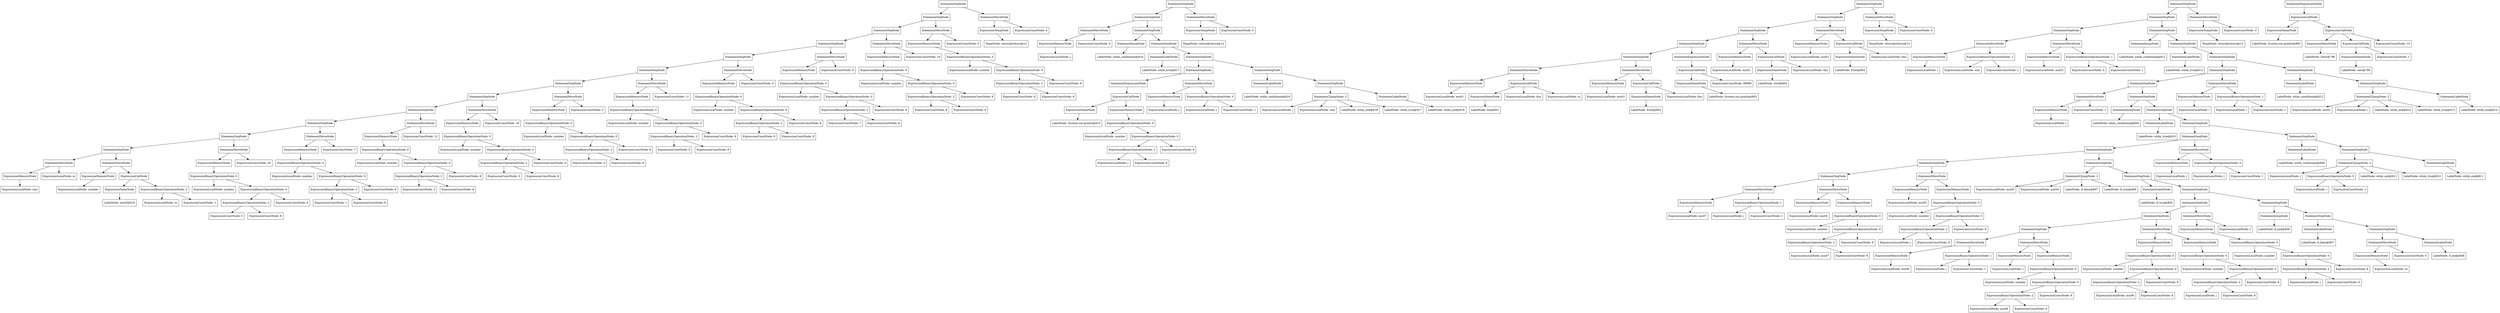 digraph BubbleSort {
"0x6030000d2f70" [label="StatementSeqNode" shape=box]
"0x6030000d2ee0" [label="StatementSeqNode" shape=box]
"0x6030000d2df0" [label="StatementSeqNode" shape=box]
"0x6030000d2d00" [label="StatementSeqNode" shape=box]
"0x6030000d2c10" [label="StatementSeqNode" shape=box]
"0x6030000d2b20" [label="StatementSeqNode" shape=box]
"0x6030000d2a30" [label="StatementSeqNode" shape=box]
"0x6030000d2940" [label="StatementSeqNode" shape=box]
"0x6030000d2850" [label="StatementSeqNode" shape=box]
"0x6030000d2760" [label="StatementSeqNode" shape=box]
"0x6030000d2670" [label="StatementSeqNode" shape=box]
"0x6030000d2580" [label="StatementSeqNode" shape=box]
"0x6030000d24f0" [label="StatementMoveNode" shape=box]
"0x6020000548f0" [label="ExpressionMemoryNode" shape=box]
"0x6040000b3e10" [label="ExpressionLocalNode: size" shape=box]
"0x6020000548f0" -> "0x6040000b3e10"
"0x6030000d24f0" -> "0x6020000548f0"
"0x6040000b3dd0" [label="ExpressionLocalNode: sz" shape=box]
"0x6030000d24f0" -> "0x6040000b3dd0"
"0x6030000d2580" -> "0x6030000d24f0"
"0x6030000d2550" [label="StatementMoveNode" shape=box]
"0x6020000549f0" [label="ExpressionMemoryNode" shape=box]
"0x6040000b3f10" [label="ExpressionLocalNode: number" shape=box]
"0x6020000549f0" -> "0x6040000b3f10"
"0x6030000d2550" -> "0x6020000549f0"
"0x6040000b3e90" [label="ExpressionCallNode" shape=box]
"0x602000054930" [label="ExpressionNameNode" shape=box]
"0x6040000b3e50" [label="LabelNode: new[]@819" shape=box]
"0x602000054930" -> "0x6040000b3e50"
"0x6040000b3e90" -> "0x602000054930"
"0x6030000d2520" [label="ExpressionBinaryOperationNode: 2" shape=box]
"0x6040000b3ed0" [label="ExpressionLocalNode: sz" shape=box]
"0x6030000d2520" -> "0x6040000b3ed0"
"0x602000054970" [label="ExpressionConstNode: 1" shape=box]
"0x6030000d2520" -> "0x602000054970"
"0x6040000b3e90" -> "0x6030000d2520"
"0x6030000d2550" -> "0x6040000b3e90"
"0x6030000d2580" -> "0x6030000d2550"
"0x6030000d2670" -> "0x6030000d2580"
"0x6030000d2640" [label="StatementMoveNode" shape=box]
"0x602000054b30" [label="ExpressionMemoryNode" shape=box]
"0x6030000d2610" [label="ExpressionBinaryOperationNode: 0" shape=box]
"0x6040000b3f50" [label="ExpressionLocalNode: number" shape=box]
"0x6030000d2610" -> "0x6040000b3f50"
"0x6030000d25e0" [label="ExpressionBinaryOperationNode: 0" shape=box]
"0x6030000d25b0" [label="ExpressionBinaryOperationNode: 2" shape=box]
"0x602000054ad0" [label="ExpressionConstNode: 0" shape=box]
"0x6030000d25b0" -> "0x602000054ad0"
"0x602000054b10" [label="ExpressionConstNode: 8" shape=box]
"0x6030000d25b0" -> "0x602000054b10"
"0x6030000d25e0" -> "0x6030000d25b0"
"0x602000054af0" [label="ExpressionConstNode: 8" shape=box]
"0x6030000d25e0" -> "0x602000054af0"
"0x6030000d2610" -> "0x6030000d25e0"
"0x602000054b30" -> "0x6030000d2610"
"0x6030000d2640" -> "0x602000054b30"
"0x602000054a70" [label="ExpressionConstNode: 20" shape=box]
"0x6030000d2640" -> "0x602000054a70"
"0x6030000d2670" -> "0x6030000d2640"
"0x6030000d2760" -> "0x6030000d2670"
"0x6030000d2730" [label="StatementMoveNode" shape=box]
"0x602000054c70" [label="ExpressionMemoryNode" shape=box]
"0x6030000d2700" [label="ExpressionBinaryOperationNode: 0" shape=box]
"0x6040000b3f90" [label="ExpressionLocalNode: number" shape=box]
"0x6030000d2700" -> "0x6040000b3f90"
"0x6030000d26d0" [label="ExpressionBinaryOperationNode: 0" shape=box]
"0x6030000d26a0" [label="ExpressionBinaryOperationNode: 2" shape=box]
"0x602000054c10" [label="ExpressionConstNode: 1" shape=box]
"0x6030000d26a0" -> "0x602000054c10"
"0x602000054c50" [label="ExpressionConstNode: 8" shape=box]
"0x6030000d26a0" -> "0x602000054c50"
"0x6030000d26d0" -> "0x6030000d26a0"
"0x602000054c30" [label="ExpressionConstNode: 8" shape=box]
"0x6030000d26d0" -> "0x602000054c30"
"0x6030000d2700" -> "0x6030000d26d0"
"0x602000054c70" -> "0x6030000d2700"
"0x6030000d2730" -> "0x602000054c70"
"0x602000054bb0" [label="ExpressionConstNode: 7" shape=box]
"0x6030000d2730" -> "0x602000054bb0"
"0x6030000d2760" -> "0x6030000d2730"
"0x6030000d2850" -> "0x6030000d2760"
"0x6030000d2820" [label="StatementMoveNode" shape=box]
"0x602000054db0" [label="ExpressionMemoryNode" shape=box]
"0x6030000d27f0" [label="ExpressionBinaryOperationNode: 0" shape=box]
"0x6040000b3fd0" [label="ExpressionLocalNode: number" shape=box]
"0x6030000d27f0" -> "0x6040000b3fd0"
"0x6030000d27c0" [label="ExpressionBinaryOperationNode: 0" shape=box]
"0x6030000d2790" [label="ExpressionBinaryOperationNode: 2" shape=box]
"0x602000054d50" [label="ExpressionConstNode: 2" shape=box]
"0x6030000d2790" -> "0x602000054d50"
"0x602000054d90" [label="ExpressionConstNode: 8" shape=box]
"0x6030000d2790" -> "0x602000054d90"
"0x6030000d27c0" -> "0x6030000d2790"
"0x602000054d70" [label="ExpressionConstNode: 8" shape=box]
"0x6030000d27c0" -> "0x602000054d70"
"0x6030000d27f0" -> "0x6030000d27c0"
"0x602000054db0" -> "0x6030000d27f0"
"0x6030000d2820" -> "0x602000054db0"
"0x602000054cf0" [label="ExpressionConstNode: 12" shape=box]
"0x6030000d2820" -> "0x602000054cf0"
"0x6030000d2850" -> "0x6030000d2820"
"0x6030000d2940" -> "0x6030000d2850"
"0x6030000d2910" [label="StatementMoveNode" shape=box]
"0x602000054ef0" [label="ExpressionMemoryNode" shape=box]
"0x6030000d28e0" [label="ExpressionBinaryOperationNode: 0" shape=box]
"0x6040000b4010" [label="ExpressionLocalNode: number" shape=box]
"0x6030000d28e0" -> "0x6040000b4010"
"0x6030000d28b0" [label="ExpressionBinaryOperationNode: 0" shape=box]
"0x6030000d2880" [label="ExpressionBinaryOperationNode: 2" shape=box]
"0x602000054e90" [label="ExpressionConstNode: 3" shape=box]
"0x6030000d2880" -> "0x602000054e90"
"0x602000054ed0" [label="ExpressionConstNode: 8" shape=box]
"0x6030000d2880" -> "0x602000054ed0"
"0x6030000d28b0" -> "0x6030000d2880"
"0x602000054eb0" [label="ExpressionConstNode: 8" shape=box]
"0x6030000d28b0" -> "0x602000054eb0"
"0x6030000d28e0" -> "0x6030000d28b0"
"0x602000054ef0" -> "0x6030000d28e0"
"0x6030000d2910" -> "0x602000054ef0"
"0x602000054e30" [label="ExpressionConstNode: 18" shape=box]
"0x6030000d2910" -> "0x602000054e30"
"0x6030000d2940" -> "0x6030000d2910"
"0x6030000d2a30" -> "0x6030000d2940"
"0x6030000d2a00" [label="StatementMoveNode" shape=box]
"0x602000055030" [label="ExpressionMemoryNode" shape=box]
"0x6030000d29d0" [label="ExpressionBinaryOperationNode: 0" shape=box]
"0x6040000b4050" [label="ExpressionLocalNode: number" shape=box]
"0x6030000d29d0" -> "0x6040000b4050"
"0x6030000d29a0" [label="ExpressionBinaryOperationNode: 0" shape=box]
"0x6030000d2970" [label="ExpressionBinaryOperationNode: 2" shape=box]
"0x602000054fd0" [label="ExpressionConstNode: 4" shape=box]
"0x6030000d2970" -> "0x602000054fd0"
"0x602000055010" [label="ExpressionConstNode: 8" shape=box]
"0x6030000d2970" -> "0x602000055010"
"0x6030000d29a0" -> "0x6030000d2970"
"0x602000054ff0" [label="ExpressionConstNode: 8" shape=box]
"0x6030000d29a0" -> "0x602000054ff0"
"0x6030000d29d0" -> "0x6030000d29a0"
"0x602000055030" -> "0x6030000d29d0"
"0x6030000d2a00" -> "0x602000055030"
"0x602000054f70" [label="ExpressionConstNode: 2" shape=box]
"0x6030000d2a00" -> "0x602000054f70"
"0x6030000d2a30" -> "0x6030000d2a00"
"0x6030000d2b20" -> "0x6030000d2a30"
"0x6030000d2af0" [label="StatementMoveNode" shape=box]
"0x602000055170" [label="ExpressionMemoryNode" shape=box]
"0x6030000d2ac0" [label="ExpressionBinaryOperationNode: 0" shape=box]
"0x6040000b4090" [label="ExpressionLocalNode: number" shape=box]
"0x6030000d2ac0" -> "0x6040000b4090"
"0x6030000d2a90" [label="ExpressionBinaryOperationNode: 0" shape=box]
"0x6030000d2a60" [label="ExpressionBinaryOperationNode: 2" shape=box]
"0x602000055110" [label="ExpressionConstNode: 5" shape=box]
"0x6030000d2a60" -> "0x602000055110"
"0x602000055150" [label="ExpressionConstNode: 8" shape=box]
"0x6030000d2a60" -> "0x602000055150"
"0x6030000d2a90" -> "0x6030000d2a60"
"0x602000055130" [label="ExpressionConstNode: 8" shape=box]
"0x6030000d2a90" -> "0x602000055130"
"0x6030000d2ac0" -> "0x6030000d2a90"
"0x602000055170" -> "0x6030000d2ac0"
"0x6030000d2af0" -> "0x602000055170"
"0x6020000550b0" [label="ExpressionConstNode: 11" shape=box]
"0x6030000d2af0" -> "0x6020000550b0"
"0x6030000d2b20" -> "0x6030000d2af0"
"0x6030000d2c10" -> "0x6030000d2b20"
"0x6030000d2be0" [label="StatementMoveNode" shape=box]
"0x6020000552b0" [label="ExpressionMemoryNode" shape=box]
"0x6030000d2bb0" [label="ExpressionBinaryOperationNode: 0" shape=box]
"0x6040000b40d0" [label="ExpressionLocalNode: number" shape=box]
"0x6030000d2bb0" -> "0x6040000b40d0"
"0x6030000d2b80" [label="ExpressionBinaryOperationNode: 0" shape=box]
"0x6030000d2b50" [label="ExpressionBinaryOperationNode: 2" shape=box]
"0x602000055250" [label="ExpressionConstNode: 6" shape=box]
"0x6030000d2b50" -> "0x602000055250"
"0x602000055290" [label="ExpressionConstNode: 8" shape=box]
"0x6030000d2b50" -> "0x602000055290"
"0x6030000d2b80" -> "0x6030000d2b50"
"0x602000055270" [label="ExpressionConstNode: 8" shape=box]
"0x6030000d2b80" -> "0x602000055270"
"0x6030000d2bb0" -> "0x6030000d2b80"
"0x6020000552b0" -> "0x6030000d2bb0"
"0x6030000d2be0" -> "0x6020000552b0"
"0x6020000551f0" [label="ExpressionConstNode: 6" shape=box]
"0x6030000d2be0" -> "0x6020000551f0"
"0x6030000d2c10" -> "0x6030000d2be0"
"0x6030000d2d00" -> "0x6030000d2c10"
"0x6030000d2cd0" [label="StatementMoveNode" shape=box]
"0x6020000553f0" [label="ExpressionMemoryNode" shape=box]
"0x6030000d2ca0" [label="ExpressionBinaryOperationNode: 0" shape=box]
"0x6040000b4110" [label="ExpressionLocalNode: number" shape=box]
"0x6030000d2ca0" -> "0x6040000b4110"
"0x6030000d2c70" [label="ExpressionBinaryOperationNode: 0" shape=box]
"0x6030000d2c40" [label="ExpressionBinaryOperationNode: 2" shape=box]
"0x602000055390" [label="ExpressionConstNode: 7" shape=box]
"0x6030000d2c40" -> "0x602000055390"
"0x6020000553d0" [label="ExpressionConstNode: 8" shape=box]
"0x6030000d2c40" -> "0x6020000553d0"
"0x6030000d2c70" -> "0x6030000d2c40"
"0x6020000553b0" [label="ExpressionConstNode: 8" shape=box]
"0x6030000d2c70" -> "0x6020000553b0"
"0x6030000d2ca0" -> "0x6030000d2c70"
"0x6020000553f0" -> "0x6030000d2ca0"
"0x6030000d2cd0" -> "0x6020000553f0"
"0x602000055330" [label="ExpressionConstNode: 9" shape=box]
"0x6030000d2cd0" -> "0x602000055330"
"0x6030000d2d00" -> "0x6030000d2cd0"
"0x6030000d2df0" -> "0x6030000d2d00"
"0x6030000d2dc0" [label="StatementMoveNode" shape=box]
"0x602000055530" [label="ExpressionMemoryNode" shape=box]
"0x6030000d2d90" [label="ExpressionBinaryOperationNode: 0" shape=box]
"0x6040000b4150" [label="ExpressionLocalNode: number" shape=box]
"0x6030000d2d90" -> "0x6040000b4150"
"0x6030000d2d60" [label="ExpressionBinaryOperationNode: 0" shape=box]
"0x6030000d2d30" [label="ExpressionBinaryOperationNode: 2" shape=box]
"0x6020000554d0" [label="ExpressionConstNode: 8" shape=box]
"0x6030000d2d30" -> "0x6020000554d0"
"0x602000055510" [label="ExpressionConstNode: 8" shape=box]
"0x6030000d2d30" -> "0x602000055510"
"0x6030000d2d60" -> "0x6030000d2d30"
"0x6020000554f0" [label="ExpressionConstNode: 8" shape=box]
"0x6030000d2d60" -> "0x6020000554f0"
"0x6030000d2d90" -> "0x6030000d2d60"
"0x602000055530" -> "0x6030000d2d90"
"0x6030000d2dc0" -> "0x602000055530"
"0x602000055470" [label="ExpressionConstNode: 19" shape=box]
"0x6030000d2dc0" -> "0x602000055470"
"0x6030000d2df0" -> "0x6030000d2dc0"
"0x6030000d2ee0" -> "0x6030000d2df0"
"0x6030000d2eb0" [label="StatementMoveNode" shape=box]
"0x602000055670" [label="ExpressionMemoryNode" shape=box]
"0x6030000d2e80" [label="ExpressionBinaryOperationNode: 0" shape=box]
"0x6040000b4190" [label="ExpressionLocalNode: number" shape=box]
"0x6030000d2e80" -> "0x6040000b4190"
"0x6030000d2e50" [label="ExpressionBinaryOperationNode: 0" shape=box]
"0x6030000d2e20" [label="ExpressionBinaryOperationNode: 2" shape=box]
"0x602000055610" [label="ExpressionConstNode: 9" shape=box]
"0x6030000d2e20" -> "0x602000055610"
"0x602000055650" [label="ExpressionConstNode: 8" shape=box]
"0x6030000d2e20" -> "0x602000055650"
"0x6030000d2e50" -> "0x6030000d2e20"
"0x602000055630" [label="ExpressionConstNode: 8" shape=box]
"0x6030000d2e50" -> "0x602000055630"
"0x6030000d2e80" -> "0x6030000d2e50"
"0x602000055670" -> "0x6030000d2e80"
"0x6030000d2eb0" -> "0x602000055670"
"0x6020000555b0" [label="ExpressionConstNode: 5" shape=box]
"0x6030000d2eb0" -> "0x6020000555b0"
"0x6030000d2ee0" -> "0x6030000d2eb0"
"0x6030000d2f70" -> "0x6030000d2ee0"
"0x6030000d2f40" [label="StatementMoveNode" shape=box]
"0x602000055710" [label="ExpressionTempNode" shape=box]
"0x6040000b41d0" [label="TempNode: return@return@12" shape=box]
"0x602000055710" -> "0x6040000b41d0"
"0x6030000d2f40" -> "0x602000055710"
"0x6020000556f0" [label="ExpressionConstNode: 0" shape=box]
"0x6030000d2f40" -> "0x6020000556f0"
"0x6030000d2f70" -> "0x6030000d2f40"
"0x6030000d24c0" [label="StatementSeqNode" shape=box]
"0x6030000d2430" [label="StatementSeqNode" shape=box]
"0x6030000d20a0" [label="StatementMoveNode" shape=box]
"0x602000054470" [label="ExpressionMemoryNode" shape=box]
"0x6040000b3910" [label="ExpressionLocalNode: j" shape=box]
"0x602000054470" -> "0x6040000b3910"
"0x6030000d20a0" -> "0x602000054470"
"0x602000054430" [label="ExpressionConstNode: 0" shape=box]
"0x6030000d20a0" -> "0x602000054430"
"0x6030000d2430" -> "0x6030000d20a0"
"0x6030000d2340" [label="StatementSeqNode" shape=box]
"0x6020000547b0" [label="StatementJumpNode" shape=box]
"0x6040000b3b90" [label="LabelNode: while_conditional@816" shape=box]
"0x6020000547b0" -> "0x6040000b3b90"
"0x6030000d2340" -> "0x6020000547b0"
"0x6030000d2370" [label="StatementSeqNode" shape=box]
"0x602000054770" [label="StatementLabelNode" shape=box]
"0x6040000b3cd0" [label="LabelNode: while_true@817" shape=box]
"0x602000054770" -> "0x6040000b3cd0"
"0x6030000d2370" -> "0x602000054770"
"0x6030000d23a0" [label="StatementSeqNode" shape=box]
"0x6030000d2280" [label="StatementSeqNode" shape=box]
"0x6020000545f0" [label="StatementExpressionNode" shape=box]
"0x6040000b3ad0" [label="ExpressionCallNode" shape=box]
"0x6020000545b0" [label="ExpressionNameNode" shape=box]
"0x6040000b3a50" [label="LabelNode: System.out.println@815" shape=box]
"0x6020000545b0" -> "0x6040000b3a50"
"0x6040000b3ad0" -> "0x6020000545b0"
"0x602000054590" [label="ExpressionMemoryNode" shape=box]
"0x6030000d2160" [label="ExpressionBinaryOperationNode: 0" shape=box]
"0x6040000b39d0" [label="ExpressionLocalNode: number" shape=box]
"0x6030000d2160" -> "0x6040000b39d0"
"0x6030000d2130" [label="ExpressionBinaryOperationNode: 0" shape=box]
"0x6030000d2100" [label="ExpressionBinaryOperationNode: 2" shape=box]
"0x6040000b3a10" [label="ExpressionLocalNode: j" shape=box]
"0x6030000d2100" -> "0x6040000b3a10"
"0x602000054550" [label="ExpressionConstNode: 8" shape=box]
"0x6030000d2100" -> "0x602000054550"
"0x6030000d2130" -> "0x6030000d2100"
"0x602000054530" [label="ExpressionConstNode: 8" shape=box]
"0x6030000d2130" -> "0x602000054530"
"0x6030000d2160" -> "0x6030000d2130"
"0x602000054590" -> "0x6030000d2160"
"0x6040000b3ad0" -> "0x602000054590"
"0x6020000545f0" -> "0x6040000b3ad0"
"0x6030000d2280" -> "0x6020000545f0"
"0x6030000d2250" [label="StatementMoveNode" shape=box]
"0x6020000546d0" [label="ExpressionMemoryNode" shape=box]
"0x6040000b3b50" [label="ExpressionLocalNode: j" shape=box]
"0x6020000546d0" -> "0x6040000b3b50"
"0x6030000d2250" -> "0x6020000546d0"
"0x6030000d2220" [label="ExpressionBinaryOperationNode: 0" shape=box]
"0x6040000b3b10" [label="ExpressionLocalNode: j" shape=box]
"0x6030000d2220" -> "0x6040000b3b10"
"0x602000054690" [label="ExpressionConstNode: 1" shape=box]
"0x6030000d2220" -> "0x602000054690"
"0x6030000d2250" -> "0x6030000d2220"
"0x6030000d2280" -> "0x6030000d2250"
"0x6030000d23a0" -> "0x6030000d2280"
"0x6030000d23d0" [label="StatementSeqNode" shape=box]
"0x602000054750" [label="StatementLabelNode" shape=box]
"0x6040000b3c90" [label="LabelNode: while_conditional@816" shape=box]
"0x602000054750" -> "0x6040000b3c90"
"0x6030000d23d0" -> "0x602000054750"
"0x6030000d2400" [label="StatementSeqNode" shape=box]
"0x6040000b3d50" [label="StatementCJumpNode: 2" shape=box]
"0x6040000b3950" [label="ExpressionLocalNode: j" shape=box]
"0x6040000b3d50" -> "0x6040000b3950"
"0x6040000b3990" [label="ExpressionLocalNode: size" shape=box]
"0x6040000b3d50" -> "0x6040000b3990"
"0x6040000b3c50" [label="LabelNode: while_end@818" shape=box]
"0x6040000b3d50" -> "0x6040000b3c50"
"0x6040000b3c10" [label="LabelNode: while_true@817" shape=box]
"0x6040000b3d50" -> "0x6040000b3c10"
"0x6030000d2400" -> "0x6040000b3d50"
"0x602000054790" [label="StatementLabelNode" shape=box]
"0x6040000b3d10" [label="LabelNode: while_end@818" shape=box]
"0x602000054790" -> "0x6040000b3d10"
"0x6030000d2400" -> "0x602000054790"
"0x6030000d23d0" -> "0x6030000d2400"
"0x6030000d23a0" -> "0x6030000d23d0"
"0x6030000d2370" -> "0x6030000d23a0"
"0x6030000d2340" -> "0x6030000d2370"
"0x6030000d2430" -> "0x6030000d2340"
"0x6030000d24c0" -> "0x6030000d2430"
"0x6030000d2490" [label="StatementMoveNode" shape=box]
"0x602000054850" [label="ExpressionTempNode" shape=box]
"0x6040000b3d90" [label="TempNode: return@return@12" shape=box]
"0x602000054850" -> "0x6040000b3d90"
"0x6030000d2490" -> "0x602000054850"
"0x602000054830" [label="ExpressionConstNode: 0" shape=box]
"0x6030000d2490" -> "0x602000054830"
"0x6030000d24c0" -> "0x6030000d2490"
"0x6030000d0fc0" [label="StatementSeqNode" shape=box]
"0x6030000d0f30" [label="StatementSeqNode" shape=box]
"0x6030000d0ed0" [label="StatementSeqNode" shape=box]
"0x6030000d0e70" [label="StatementSeqNode" shape=box]
"0x6030000d0de0" [label="StatementSeqNode" shape=box]
"0x6030000d0d80" [label="StatementMoveNode" shape=box]
"0x602000052ed0" [label="ExpressionMemoryNode" shape=box]
"0x6040000b2610" [label="ExpressionLocalNode: aux01" shape=box]
"0x602000052ed0" -> "0x6040000b2610"
"0x6030000d0d80" -> "0x602000052ed0"
"0x6040000b2550" [label="ExpressionCallNode" shape=box]
"0x602000052df0" [label="ExpressionNameNode" shape=box]
"0x6040000b2510" [label="LabelNode: Init@801" shape=box]
"0x602000052df0" -> "0x6040000b2510"
"0x6040000b2550" -> "0x602000052df0"
"0x6040000b2590" [label="ExpressionLocalNode: this" shape=box]
"0x6040000b2550" -> "0x6040000b2590"
"0x6040000b25d0" [label="ExpressionLocalNode: sz" shape=box]
"0x6040000b2550" -> "0x6040000b25d0"
"0x6030000d0d80" -> "0x6040000b2550"
"0x6030000d0de0" -> "0x6030000d0d80"
"0x6030000d0db0" [label="StatementMoveNode" shape=box]
"0x602000052fb0" [label="ExpressionMemoryNode" shape=box]
"0x6040000b2710" [label="ExpressionLocalNode: aux01" shape=box]
"0x602000052fb0" -> "0x6040000b2710"
"0x6030000d0db0" -> "0x602000052fb0"
"0x6040000b2690" [label="ExpressionCallNode" shape=box]
"0x602000052f10" [label="ExpressionNameNode" shape=box]
"0x6040000b2650" [label="LabelNode: Print@802" shape=box]
"0x602000052f10" -> "0x6040000b2650"
"0x6040000b2690" -> "0x602000052f10"
"0x6040000b26d0" [label="ExpressionLocalNode: this" shape=box]
"0x6040000b2690" -> "0x6040000b26d0"
"0x6030000d0db0" -> "0x6040000b2690"
"0x6030000d0de0" -> "0x6030000d0db0"
"0x6030000d0e70" -> "0x6030000d0de0"
"0x602000053090" [label="StatementExpressionNode" shape=box]
"0x6040000b27d0" [label="ExpressionCallNode" shape=box]
"0x602000053050" [label="ExpressionNameNode" shape=box]
"0x6040000b2750" [label="LabelNode: System.out.println@803" shape=box]
"0x602000053050" -> "0x6040000b2750"
"0x6040000b27d0" -> "0x602000053050"
"0x602000053030" [label="ExpressionConstNode: 99999" shape=box]
"0x6040000b27d0" -> "0x602000053030"
"0x602000053090" -> "0x6040000b27d0"
"0x6030000d0e70" -> "0x602000053090"
"0x6030000d0ed0" -> "0x6030000d0e70"
"0x6030000d0ea0" [label="StatementMoveNode" shape=box]
"0x602000053190" [label="ExpressionMemoryNode" shape=box]
"0x6040000b28d0" [label="ExpressionLocalNode: aux01" shape=box]
"0x602000053190" -> "0x6040000b28d0"
"0x6030000d0ea0" -> "0x602000053190"
"0x6040000b2850" [label="ExpressionCallNode" shape=box]
"0x6020000530f0" [label="ExpressionNameNode" shape=box]
"0x6040000b2810" [label="LabelNode: Sort@804" shape=box]
"0x6020000530f0" -> "0x6040000b2810"
"0x6040000b2850" -> "0x6020000530f0"
"0x6040000b2890" [label="ExpressionLocalNode: this" shape=box]
"0x6040000b2850" -> "0x6040000b2890"
"0x6030000d0ea0" -> "0x6040000b2850"
"0x6030000d0ed0" -> "0x6030000d0ea0"
"0x6030000d0f30" -> "0x6030000d0ed0"
"0x6030000d0f00" [label="StatementMoveNode" shape=box]
"0x602000053290" [label="ExpressionMemoryNode" shape=box]
"0x6040000b29d0" [label="ExpressionLocalNode: aux01" shape=box]
"0x602000053290" -> "0x6040000b29d0"
"0x6030000d0f00" -> "0x602000053290"
"0x6040000b2950" [label="ExpressionCallNode" shape=box]
"0x6020000531f0" [label="ExpressionNameNode" shape=box]
"0x6040000b2910" [label="LabelNode: Print@805" shape=box]
"0x6020000531f0" -> "0x6040000b2910"
"0x6040000b2950" -> "0x6020000531f0"
"0x6040000b2990" [label="ExpressionLocalNode: this" shape=box]
"0x6040000b2950" -> "0x6040000b2990"
"0x6030000d0f00" -> "0x6040000b2950"
"0x6030000d0f30" -> "0x6030000d0f00"
"0x6030000d0fc0" -> "0x6030000d0f30"
"0x6030000d0f90" [label="StatementMoveNode" shape=box]
"0x602000053330" [label="ExpressionTempNode" shape=box]
"0x6040000b2a10" [label="TempNode: return@return@12" shape=box]
"0x602000053330" -> "0x6040000b2a10"
"0x6030000d0f90" -> "0x602000053330"
"0x602000053310" [label="ExpressionConstNode: 0" shape=box]
"0x6030000d0f90" -> "0x602000053310"
"0x6030000d0fc0" -> "0x6030000d0f90"
"0x6030000d2070" [label="StatementSeqNode" shape=box]
"0x6030000d1fe0" [label="StatementSeqNode" shape=box]
"0x6030000d1170" [label="StatementSeqNode" shape=box]
"0x6030000d10b0" [label="StatementMoveNode" shape=box]
"0x602000053410" [label="ExpressionMemoryNode" shape=box]
"0x6040000b2a90" [label="ExpressionLocalNode: i" shape=box]
"0x602000053410" -> "0x6040000b2a90"
"0x6030000d10b0" -> "0x602000053410"
"0x6030000d1080" [label="ExpressionBinaryOperationNode: 1" shape=box]
"0x6040000b2a50" [label="ExpressionLocalNode: size" shape=box]
"0x6030000d1080" -> "0x6040000b2a50"
"0x6020000533d0" [label="ExpressionConstNode: 1" shape=box]
"0x6030000d1080" -> "0x6020000533d0"
"0x6030000d10b0" -> "0x6030000d1080"
"0x6030000d1170" -> "0x6030000d10b0"
"0x6030000d1140" [label="StatementMoveNode" shape=box]
"0x6020000534f0" [label="ExpressionMemoryNode" shape=box]
"0x6040000b2ad0" [label="ExpressionLocalNode: aux02" shape=box]
"0x6020000534f0" -> "0x6040000b2ad0"
"0x6030000d1140" -> "0x6020000534f0"
"0x6030000d1110" [label="ExpressionBinaryOperationNode: 1" shape=box]
"0x602000053470" [label="ExpressionConstNode: 0" shape=box]
"0x6030000d1110" -> "0x602000053470"
"0x6020000534b0" [label="ExpressionConstNode: 1" shape=box]
"0x6030000d1110" -> "0x6020000534b0"
"0x6030000d1140" -> "0x6030000d1110"
"0x6030000d1170" -> "0x6030000d1140"
"0x6030000d1fe0" -> "0x6030000d1170"
"0x6030000d1ef0" [label="StatementSeqNode" shape=box]
"0x602000054310" [label="StatementJumpNode" shape=box]
"0x6040000b36d0" [label="LabelNode: while_conditional@812" shape=box]
"0x602000054310" -> "0x6040000b36d0"
"0x6030000d1ef0" -> "0x602000054310"
"0x6030000d1f20" [label="StatementSeqNode" shape=box]
"0x6020000542d0" [label="StatementLabelNode" shape=box]
"0x6040000b3810" [label="LabelNode: while_true@813" shape=box]
"0x6020000542d0" -> "0x6040000b3810"
"0x6030000d1f20" -> "0x6020000542d0"
"0x6030000d1f50" [label="StatementSeqNode" shape=box]
"0x6030000d1e00" [label="StatementSeqNode" shape=box]
"0x6030000d1e30" [label="StatementSeqNode" shape=box]
"0x6030000d11d0" [label="StatementMoveNode" shape=box]
"0x6020000535f0" [label="ExpressionMemoryNode" shape=box]
"0x6040000b2b90" [label="ExpressionLocalNode: j" shape=box]
"0x6020000535f0" -> "0x6040000b2b90"
"0x6030000d11d0" -> "0x6020000535f0"
"0x6020000535b0" [label="ExpressionConstNode: 1" shape=box]
"0x6030000d11d0" -> "0x6020000535b0"
"0x6030000d1e30" -> "0x6030000d11d0"
"0x6030000d1c50" [label="StatementSeqNode" shape=box]
"0x602000054170" [label="StatementJumpNode" shape=box]
"0x6040000b3450" [label="LabelNode: while_conditional@809" shape=box]
"0x602000054170" -> "0x6040000b3450"
"0x6030000d1c50" -> "0x602000054170"
"0x6030000d1c80" [label="StatementSeqNode" shape=box]
"0x602000054130" [label="StatementLabelNode" shape=box]
"0x6040000b3590" [label="LabelNode: while_true@810" shape=box]
"0x602000054130" -> "0x6040000b3590"
"0x6030000d1c80" -> "0x602000054130"
"0x6030000d1cb0" [label="StatementSeqNode" shape=box]
"0x6030000d1ad0" [label="StatementSeqNode" shape=box]
"0x6030000d1b00" [label="StatementSeqNode" shape=box]
"0x6030000d1b30" [label="StatementSeqNode" shape=box]
"0x6030000d1b60" [label="StatementSeqNode" shape=box]
"0x6030000d12c0" [label="StatementMoveNode" shape=box]
"0x602000053750" [label="ExpressionMemoryNode" shape=box]
"0x6040000b2c90" [label="ExpressionLocalNode: aux07" shape=box]
"0x602000053750" -> "0x6040000b2c90"
"0x6030000d12c0" -> "0x602000053750"
"0x6030000d1290" [label="ExpressionBinaryOperationNode: 1" shape=box]
"0x6040000b2c50" [label="ExpressionLocalNode: j" shape=box]
"0x6030000d1290" -> "0x6040000b2c50"
"0x602000053710" [label="ExpressionConstNode: 1" shape=box]
"0x6030000d1290" -> "0x602000053710"
"0x6030000d12c0" -> "0x6030000d1290"
"0x6030000d1b60" -> "0x6030000d12c0"
"0x6030000d1380" [label="StatementMoveNode" shape=box]
"0x602000053890" [label="ExpressionMemoryNode" shape=box]
"0x6040000b2d50" [label="ExpressionLocalNode: aux04" shape=box]
"0x602000053890" -> "0x6040000b2d50"
"0x6030000d1380" -> "0x602000053890"
"0x602000053850" [label="ExpressionMemoryNode" shape=box]
"0x6030000d1350" [label="ExpressionBinaryOperationNode: 0" shape=box]
"0x6040000b2cd0" [label="ExpressionLocalNode: number" shape=box]
"0x6030000d1350" -> "0x6040000b2cd0"
"0x6030000d1320" [label="ExpressionBinaryOperationNode: 0" shape=box]
"0x6030000d12f0" [label="ExpressionBinaryOperationNode: 2" shape=box]
"0x6040000b2d10" [label="ExpressionLocalNode: aux07" shape=box]
"0x6030000d12f0" -> "0x6040000b2d10"
"0x602000053810" [label="ExpressionConstNode: 8" shape=box]
"0x6030000d12f0" -> "0x602000053810"
"0x6030000d1320" -> "0x6030000d12f0"
"0x6020000537f0" [label="ExpressionConstNode: 8" shape=box]
"0x6030000d1320" -> "0x6020000537f0"
"0x6030000d1350" -> "0x6030000d1320"
"0x602000053850" -> "0x6030000d1350"
"0x6030000d1380" -> "0x602000053850"
"0x6030000d1b60" -> "0x6030000d1380"
"0x6030000d1b30" -> "0x6030000d1b60"
"0x6030000d1440" [label="StatementMoveNode" shape=box]
"0x6020000539d0" [label="ExpressionMemoryNode" shape=box]
"0x6040000b2e10" [label="ExpressionLocalNode: aux05" shape=box]
"0x6020000539d0" -> "0x6040000b2e10"
"0x6030000d1440" -> "0x6020000539d0"
"0x602000053990" [label="ExpressionMemoryNode" shape=box]
"0x6030000d1410" [label="ExpressionBinaryOperationNode: 0" shape=box]
"0x6040000b2d90" [label="ExpressionLocalNode: number" shape=box]
"0x6030000d1410" -> "0x6040000b2d90"
"0x6030000d13e0" [label="ExpressionBinaryOperationNode: 0" shape=box]
"0x6030000d13b0" [label="ExpressionBinaryOperationNode: 2" shape=box]
"0x6040000b2dd0" [label="ExpressionLocalNode: j" shape=box]
"0x6030000d13b0" -> "0x6040000b2dd0"
"0x602000053950" [label="ExpressionConstNode: 8" shape=box]
"0x6030000d13b0" -> "0x602000053950"
"0x6030000d13e0" -> "0x6030000d13b0"
"0x602000053930" [label="ExpressionConstNode: 8" shape=box]
"0x6030000d13e0" -> "0x602000053930"
"0x6030000d1410" -> "0x6030000d13e0"
"0x602000053990" -> "0x6030000d1410"
"0x6030000d1440" -> "0x602000053990"
"0x6030000d1b30" -> "0x6030000d1440"
"0x6030000d1b00" -> "0x6030000d1b30"
"0x6030000d1920" [label="StatementSeqNode" shape=box]
"0x6040000b3390" [label="StatementCJumpNode: 2" shape=box]
"0x6040000b2e50" [label="ExpressionLocalNode: aux05" shape=box]
"0x6040000b3390" -> "0x6040000b2e50"
"0x6040000b2e90" [label="ExpressionLocalNode: aux04" shape=box]
"0x6040000b3390" -> "0x6040000b2e90"
"0x6040000b3250" [label="LabelNode: if_false@807" shape=box]
"0x6040000b3390" -> "0x6040000b3250"
"0x6040000b3210" [label="LabelNode: if_true@806" shape=box]
"0x6040000b3390" -> "0x6040000b3210"
"0x6030000d1920" -> "0x6040000b3390"
"0x6030000d1950" [label="StatementSeqNode" shape=box]
"0x602000053f90" [label="StatementLabelNode" shape=box]
"0x6040000b32d0" [label="LabelNode: if_true@806" shape=box]
"0x602000053f90" -> "0x6040000b32d0"
"0x6030000d1950" -> "0x602000053f90"
"0x6030000d1980" [label="StatementSeqNode" shape=box]
"0x6030000d1860" [label="StatementSeqNode" shape=box]
"0x6030000d1890" [label="StatementSeqNode" shape=box]
"0x6030000d18c0" [label="StatementSeqNode" shape=box]
"0x6030000d1530" [label="StatementMoveNode" shape=box]
"0x602000053ad0" [label="ExpressionMemoryNode" shape=box]
"0x6040000b2f10" [label="ExpressionLocalNode: aux06" shape=box]
"0x602000053ad0" -> "0x6040000b2f10"
"0x6030000d1530" -> "0x602000053ad0"
"0x6030000d1500" [label="ExpressionBinaryOperationNode: 1" shape=box]
"0x6040000b2ed0" [label="ExpressionLocalNode: j" shape=box]
"0x6030000d1500" -> "0x6040000b2ed0"
"0x602000053a90" [label="ExpressionConstNode: 1" shape=box]
"0x6030000d1500" -> "0x602000053a90"
"0x6030000d1530" -> "0x6030000d1500"
"0x6030000d18c0" -> "0x6030000d1530"
"0x6030000d15f0" [label="StatementMoveNode" shape=box]
"0x602000053c10" [label="ExpressionMemoryNode" shape=box]
"0x6040000b2fd0" [label="ExpressionLocalNode: t" shape=box]
"0x602000053c10" -> "0x6040000b2fd0"
"0x6030000d15f0" -> "0x602000053c10"
"0x602000053bd0" [label="ExpressionMemoryNode" shape=box]
"0x6030000d15c0" [label="ExpressionBinaryOperationNode: 0" shape=box]
"0x6040000b2f50" [label="ExpressionLocalNode: number" shape=box]
"0x6030000d15c0" -> "0x6040000b2f50"
"0x6030000d1590" [label="ExpressionBinaryOperationNode: 0" shape=box]
"0x6030000d1560" [label="ExpressionBinaryOperationNode: 2" shape=box]
"0x6040000b2f90" [label="ExpressionLocalNode: aux06" shape=box]
"0x6030000d1560" -> "0x6040000b2f90"
"0x602000053b90" [label="ExpressionConstNode: 8" shape=box]
"0x6030000d1560" -> "0x602000053b90"
"0x6030000d1590" -> "0x6030000d1560"
"0x602000053b70" [label="ExpressionConstNode: 8" shape=box]
"0x6030000d1590" -> "0x602000053b70"
"0x6030000d15c0" -> "0x6030000d1590"
"0x602000053bd0" -> "0x6030000d15c0"
"0x6030000d15f0" -> "0x602000053bd0"
"0x6030000d18c0" -> "0x6030000d15f0"
"0x6030000d1890" -> "0x6030000d18c0"
"0x6030000d1740" [label="StatementMoveNode" shape=box]
"0x602000053db0" [label="ExpressionMemoryNode" shape=box]
"0x6030000d1710" [label="ExpressionBinaryOperationNode: 0" shape=box]
"0x6040000b3090" [label="ExpressionLocalNode: number" shape=box]
"0x6030000d1710" -> "0x6040000b3090"
"0x6030000d16e0" [label="ExpressionBinaryOperationNode: 0" shape=box]
"0x6030000d16b0" [label="ExpressionBinaryOperationNode: 2" shape=box]
"0x6040000b30d0" [label="ExpressionLocalNode: aux06" shape=box]
"0x6030000d16b0" -> "0x6040000b30d0"
"0x602000053d90" [label="ExpressionConstNode: 8" shape=box]
"0x6030000d16b0" -> "0x602000053d90"
"0x6030000d16e0" -> "0x6030000d16b0"
"0x602000053d70" [label="ExpressionConstNode: 8" shape=box]
"0x6030000d16e0" -> "0x602000053d70"
"0x6030000d1710" -> "0x6030000d16e0"
"0x602000053db0" -> "0x6030000d1710"
"0x6030000d1740" -> "0x602000053db0"
"0x602000053d10" [label="ExpressionMemoryNode" shape=box]
"0x6030000d1680" [label="ExpressionBinaryOperationNode: 0" shape=box]
"0x6040000b3010" [label="ExpressionLocalNode: number" shape=box]
"0x6030000d1680" -> "0x6040000b3010"
"0x6030000d1650" [label="ExpressionBinaryOperationNode: 0" shape=box]
"0x6030000d1620" [label="ExpressionBinaryOperationNode: 2" shape=box]
"0x6040000b3050" [label="ExpressionLocalNode: j" shape=box]
"0x6030000d1620" -> "0x6040000b3050"
"0x602000053cd0" [label="ExpressionConstNode: 8" shape=box]
"0x6030000d1620" -> "0x602000053cd0"
"0x6030000d1650" -> "0x6030000d1620"
"0x602000053cb0" [label="ExpressionConstNode: 8" shape=box]
"0x6030000d1650" -> "0x602000053cb0"
"0x6030000d1680" -> "0x6030000d1650"
"0x602000053d10" -> "0x6030000d1680"
"0x6030000d1740" -> "0x602000053d10"
"0x6030000d1890" -> "0x6030000d1740"
"0x6030000d1860" -> "0x6030000d1890"
"0x6030000d1830" [label="StatementMoveNode" shape=box]
"0x602000053e90" [label="ExpressionMemoryNode" shape=box]
"0x6030000d1800" [label="ExpressionBinaryOperationNode: 0" shape=box]
"0x6040000b3150" [label="ExpressionLocalNode: number" shape=box]
"0x6030000d1800" -> "0x6040000b3150"
"0x6030000d17d0" [label="ExpressionBinaryOperationNode: 0" shape=box]
"0x6030000d17a0" [label="ExpressionBinaryOperationNode: 2" shape=box]
"0x6040000b3190" [label="ExpressionLocalNode: j" shape=box]
"0x6030000d17a0" -> "0x6040000b3190"
"0x602000053e70" [label="ExpressionConstNode: 8" shape=box]
"0x6030000d17a0" -> "0x602000053e70"
"0x6030000d17d0" -> "0x6030000d17a0"
"0x602000053e50" [label="ExpressionConstNode: 8" shape=box]
"0x6030000d17d0" -> "0x602000053e50"
"0x6030000d1800" -> "0x6030000d17d0"
"0x602000053e90" -> "0x6030000d1800"
"0x6030000d1830" -> "0x602000053e90"
"0x6040000b3110" [label="ExpressionLocalNode: t" shape=box]
"0x6030000d1830" -> "0x6040000b3110"
"0x6030000d1860" -> "0x6030000d1830"
"0x6030000d1980" -> "0x6030000d1860"
"0x6030000d19b0" [label="StatementSeqNode" shape=box]
"0x602000053ff0" [label="StatementJumpNode" shape=box]
"0x6040000b3290" [label="LabelNode: if_end@808" shape=box]
"0x602000053ff0" -> "0x6040000b3290"
"0x6030000d19b0" -> "0x602000053ff0"
"0x6030000d19e0" [label="StatementSeqNode" shape=box]
"0x602000053fb0" [label="StatementLabelNode" shape=box]
"0x6040000b3310" [label="LabelNode: if_false@807" shape=box]
"0x602000053fb0" -> "0x6040000b3310"
"0x6030000d19e0" -> "0x602000053fb0"
"0x6030000d1a10" [label="StatementSeqNode" shape=box]
"0x6030000d18f0" [label="StatementMoveNode" shape=box]
"0x602000053f50" [label="ExpressionMemoryNode" shape=box]
"0x6040000b31d0" [label="ExpressionLocalNode: nt" shape=box]
"0x602000053f50" -> "0x6040000b31d0"
"0x6030000d18f0" -> "0x602000053f50"
"0x602000053f10" [label="ExpressionConstNode: 0" shape=box]
"0x6030000d18f0" -> "0x602000053f10"
"0x6030000d1a10" -> "0x6030000d18f0"
"0x602000053fd0" [label="StatementLabelNode" shape=box]
"0x6040000b3350" [label="LabelNode: if_end@808" shape=box]
"0x602000053fd0" -> "0x6040000b3350"
"0x6030000d1a10" -> "0x602000053fd0"
"0x6030000d19e0" -> "0x6030000d1a10"
"0x6030000d19b0" -> "0x6030000d19e0"
"0x6030000d1980" -> "0x6030000d19b0"
"0x6030000d1950" -> "0x6030000d1980"
"0x6030000d1920" -> "0x6030000d1950"
"0x6030000d1b00" -> "0x6030000d1920"
"0x6030000d1ad0" -> "0x6030000d1b00"
"0x6030000d1aa0" [label="StatementMoveNode" shape=box]
"0x6020000540b0" [label="ExpressionMemoryNode" shape=box]
"0x6040000b3410" [label="ExpressionLocalNode: j" shape=box]
"0x6020000540b0" -> "0x6040000b3410"
"0x6030000d1aa0" -> "0x6020000540b0"
"0x6030000d1a70" [label="ExpressionBinaryOperationNode: 0" shape=box]
"0x6040000b33d0" [label="ExpressionLocalNode: j" shape=box]
"0x6030000d1a70" -> "0x6040000b33d0"
"0x602000054070" [label="ExpressionConstNode: 1" shape=box]
"0x6030000d1a70" -> "0x602000054070"
"0x6030000d1aa0" -> "0x6030000d1a70"
"0x6030000d1ad0" -> "0x6030000d1aa0"
"0x6030000d1cb0" -> "0x6030000d1ad0"
"0x6030000d1ce0" [label="StatementSeqNode" shape=box]
"0x602000054110" [label="StatementLabelNode" shape=box]
"0x6040000b3550" [label="LabelNode: while_conditional@809" shape=box]
"0x602000054110" -> "0x6040000b3550"
"0x6030000d1ce0" -> "0x602000054110"
"0x6030000d1d10" [label="StatementSeqNode" shape=box]
"0x6040000b3610" [label="StatementCJumpNode: 2" shape=box]
"0x6040000b2bd0" [label="ExpressionLocalNode: j" shape=box]
"0x6040000b3610" -> "0x6040000b2bd0"
"0x6030000d1c20" [label="ExpressionBinaryOperationNode: 0" shape=box]
"0x6040000b2c10" [label="ExpressionLocalNode: i" shape=box]
"0x6030000d1c20" -> "0x6040000b2c10"
"0x6020000536b0" [label="ExpressionConstNode: 1" shape=box]
"0x6030000d1c20" -> "0x6020000536b0"
"0x6040000b3610" -> "0x6030000d1c20"
"0x6040000b3510" [label="LabelNode: while_end@811" shape=box]
"0x6040000b3610" -> "0x6040000b3510"
"0x6040000b34d0" [label="LabelNode: while_true@810" shape=box]
"0x6040000b3610" -> "0x6040000b34d0"
"0x6030000d1d10" -> "0x6040000b3610"
"0x602000054150" [label="StatementLabelNode" shape=box]
"0x6040000b35d0" [label="LabelNode: while_end@811" shape=box]
"0x602000054150" -> "0x6040000b35d0"
"0x6030000d1d10" -> "0x602000054150"
"0x6030000d1ce0" -> "0x6030000d1d10"
"0x6030000d1cb0" -> "0x6030000d1ce0"
"0x6030000d1c80" -> "0x6030000d1cb0"
"0x6030000d1c50" -> "0x6030000d1c80"
"0x6030000d1e30" -> "0x6030000d1c50"
"0x6030000d1e00" -> "0x6030000d1e30"
"0x6030000d1da0" [label="StatementMoveNode" shape=box]
"0x602000054250" [label="ExpressionMemoryNode" shape=box]
"0x6040000b3690" [label="ExpressionLocalNode: i" shape=box]
"0x602000054250" -> "0x6040000b3690"
"0x6030000d1da0" -> "0x602000054250"
"0x6030000d1d70" [label="ExpressionBinaryOperationNode: 1" shape=box]
"0x6040000b3650" [label="ExpressionLocalNode: i" shape=box]
"0x6030000d1d70" -> "0x6040000b3650"
"0x602000054210" [label="ExpressionConstNode: 1" shape=box]
"0x6030000d1d70" -> "0x602000054210"
"0x6030000d1da0" -> "0x6030000d1d70"
"0x6030000d1e00" -> "0x6030000d1da0"
"0x6030000d1f50" -> "0x6030000d1e00"
"0x6030000d1f80" [label="StatementSeqNode" shape=box]
"0x6020000542b0" [label="StatementLabelNode" shape=box]
"0x6040000b37d0" [label="LabelNode: while_conditional@812" shape=box]
"0x6020000542b0" -> "0x6040000b37d0"
"0x6030000d1f80" -> "0x6020000542b0"
"0x6030000d1fb0" [label="StatementSeqNode" shape=box]
"0x6040000b3890" [label="StatementCJumpNode: 2" shape=box]
"0x6040000b2b10" [label="ExpressionLocalNode: aux02" shape=box]
"0x6040000b3890" -> "0x6040000b2b10"
"0x6040000b2b50" [label="ExpressionLocalNode: i" shape=box]
"0x6040000b3890" -> "0x6040000b2b50"
"0x6040000b3790" [label="LabelNode: while_end@814" shape=box]
"0x6040000b3890" -> "0x6040000b3790"
"0x6040000b3750" [label="LabelNode: while_true@813" shape=box]
"0x6040000b3890" -> "0x6040000b3750"
"0x6030000d1fb0" -> "0x6040000b3890"
"0x6020000542f0" [label="StatementLabelNode" shape=box]
"0x6040000b3850" [label="LabelNode: while_end@814" shape=box]
"0x6020000542f0" -> "0x6040000b3850"
"0x6030000d1fb0" -> "0x6020000542f0"
"0x6030000d1f80" -> "0x6030000d1fb0"
"0x6030000d1f50" -> "0x6030000d1f80"
"0x6030000d1f20" -> "0x6030000d1f50"
"0x6030000d1ef0" -> "0x6030000d1f20"
"0x6030000d1fe0" -> "0x6030000d1ef0"
"0x6030000d2070" -> "0x6030000d1fe0"
"0x6030000d2040" [label="StatementMoveNode" shape=box]
"0x6020000543b0" [label="ExpressionTempNode" shape=box]
"0x6040000b38d0" [label="TempNode: return@return@12" shape=box]
"0x6020000543b0" -> "0x6040000b38d0"
"0x6030000d2040" -> "0x6020000543b0"
"0x602000054390" [label="ExpressionConstNode: 0" shape=box]
"0x6030000d2040" -> "0x602000054390"
"0x6030000d2070" -> "0x6030000d2040"
"0x602000052db0" [label="StatementExpressionNode" shape=box]
"0x6040000b24d0" [label="ExpressionCallNode" shape=box]
"0x602000052d70" [label="ExpressionNameNode" shape=box]
"0x6040000b2450" [label="LabelNode: System.out.println@800" shape=box]
"0x602000052d70" -> "0x6040000b2450"
"0x6040000b24d0" -> "0x602000052d70"
"0x6040000b2390" [label="ExpressionCallNode" shape=box]
"0x602000052c30" [label="ExpressionNameNode" shape=box]
"0x6040000b2350" [label="LabelNode: Start@798" shape=box]
"0x602000052c30" -> "0x6040000b2350"
"0x6040000b2390" -> "0x602000052c30"
"0x6040000b2410" [label="ExpressionCallNode" shape=box]
"0x602000052c50" [label="ExpressionNameNode" shape=box]
"0x6040000b23d0" [label="LabelNode: new@799" shape=box]
"0x602000052c50" -> "0x6040000b23d0"
"0x6040000b2410" -> "0x602000052c50"
"0x602000052c70" [label="ExpressionConstNode: 1" shape=box]
"0x6040000b2410" -> "0x602000052c70"
"0x6040000b2390" -> "0x6040000b2410"
"0x602000052d10" [label="ExpressionConstNode: 10" shape=box]
"0x6040000b2390" -> "0x602000052d10"
"0x6040000b24d0" -> "0x6040000b2390"
"0x602000052db0" -> "0x6040000b24d0"
}
